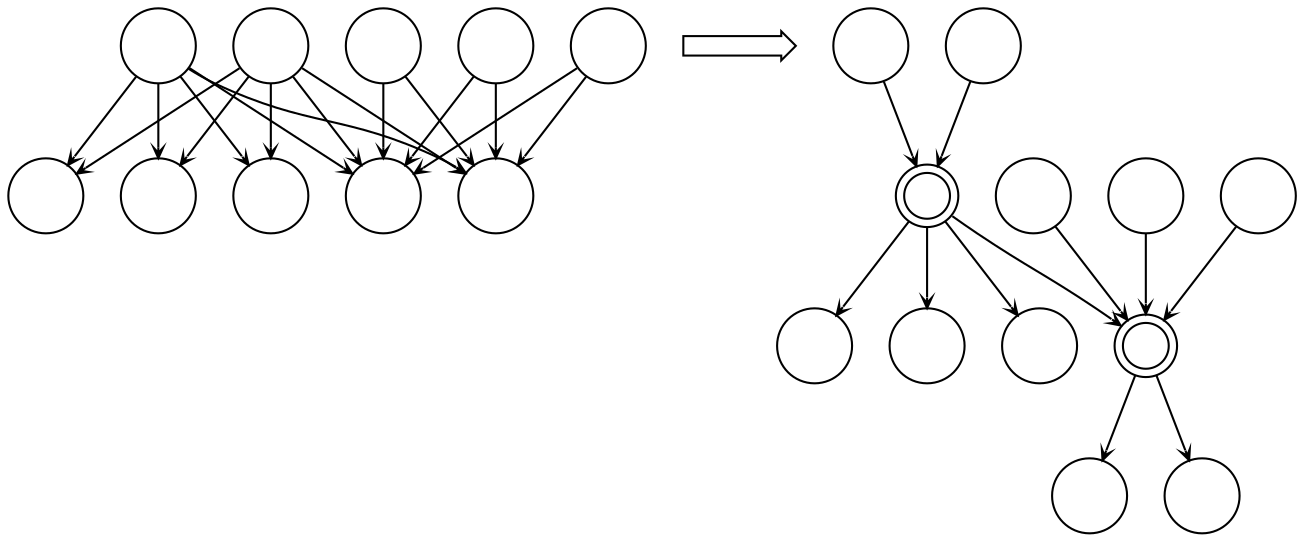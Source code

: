 digraph G{
dpi=200

node[label="",shape=circle]
edge[arrowhead=vee,arrowsize=.5]
1[pos="0,0!"]
2[pos="0,-1!"]
3[pos="0,-2!"]
4[pos="0,-3!"]
5[pos="0,-4!"]
6[pos="2,0!"]
7[pos="2,-1!"]
8[pos="2,-2!"]
9[pos="2,-3!"]
10[pos="2,-4!"]
_[shape=rarrow,pos="3,-2!",height=.2]
1->6
1->7
1->8
1->9
1->10
2->6
2->7
2->8
2->9
2->10
3->9
3->10
4->9
4->10
5->9
5->10

11[pos="4,0!"]
12[pos="4,-1!"]
13[pos="4,-2!"]
14[pos="4,-3!"]
15[pos="4,-4!"]
16[pos="6,0!"]
17[pos="6,-1!"]
18[pos="6,-2!"]
19[pos="6,-3!"]
20[pos="6,-4!"]
t1[pos="5,-1!",shape=doublecircle,height=.3]
t2[pos="5,-3!",shape=doublecircle,height=.3]
11->t1
12->t1
13->t2
14->t2
15->t2
t1->t2
t1->16
t1->17
t1->18
t2->19
t2->20
}